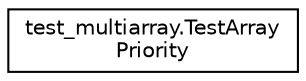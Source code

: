 digraph "Graphical Class Hierarchy"
{
 // LATEX_PDF_SIZE
  edge [fontname="Helvetica",fontsize="10",labelfontname="Helvetica",labelfontsize="10"];
  node [fontname="Helvetica",fontsize="10",shape=record];
  rankdir="LR";
  Node0 [label="test_multiarray.TestArray\lPriority",height=0.2,width=0.4,color="black", fillcolor="white", style="filled",URL="$classtest__multiarray_1_1TestArrayPriority.html",tooltip=" "];
}

